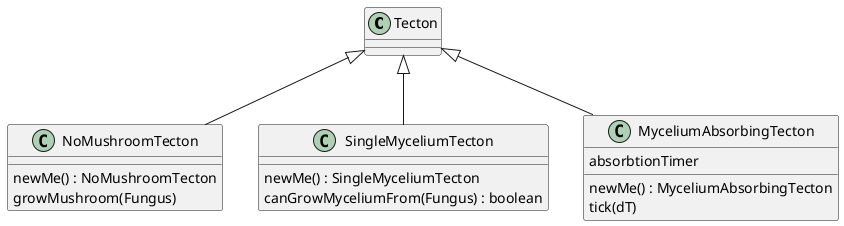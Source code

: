 @startuml Tecton/special-tecton-classes

class Tecton
class NoMushroomTecton {
    newMe() : NoMushroomTecton
    growMushroom(Fungus)
}
class SingleMyceliumTecton {
    newMe() : SingleMyceliumTecton
    canGrowMyceliumFrom(Fungus) : boolean
}
class MyceliumAbsorbingTecton {
    absorbtionTimer
    newMe() : MyceliumAbsorbingTecton
    tick(dT)
}

Tecton <|-- NoMushroomTecton
Tecton <|-- SingleMyceliumTecton
Tecton <|-- MyceliumAbsorbingTecton

@enduml